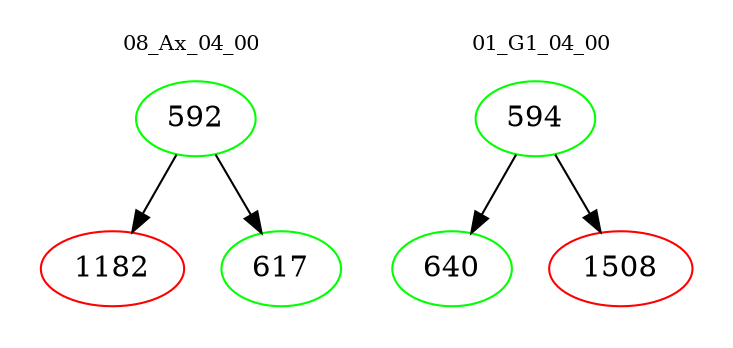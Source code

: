digraph{
subgraph cluster_0 {
color = white
label = "08_Ax_04_00";
fontsize=10;
T0_592 [label="592", color="green"]
T0_592 -> T0_1182 [color="black"]
T0_1182 [label="1182", color="red"]
T0_592 -> T0_617 [color="black"]
T0_617 [label="617", color="green"]
}
subgraph cluster_1 {
color = white
label = "01_G1_04_00";
fontsize=10;
T1_594 [label="594", color="green"]
T1_594 -> T1_640 [color="black"]
T1_640 [label="640", color="green"]
T1_594 -> T1_1508 [color="black"]
T1_1508 [label="1508", color="red"]
}
}

